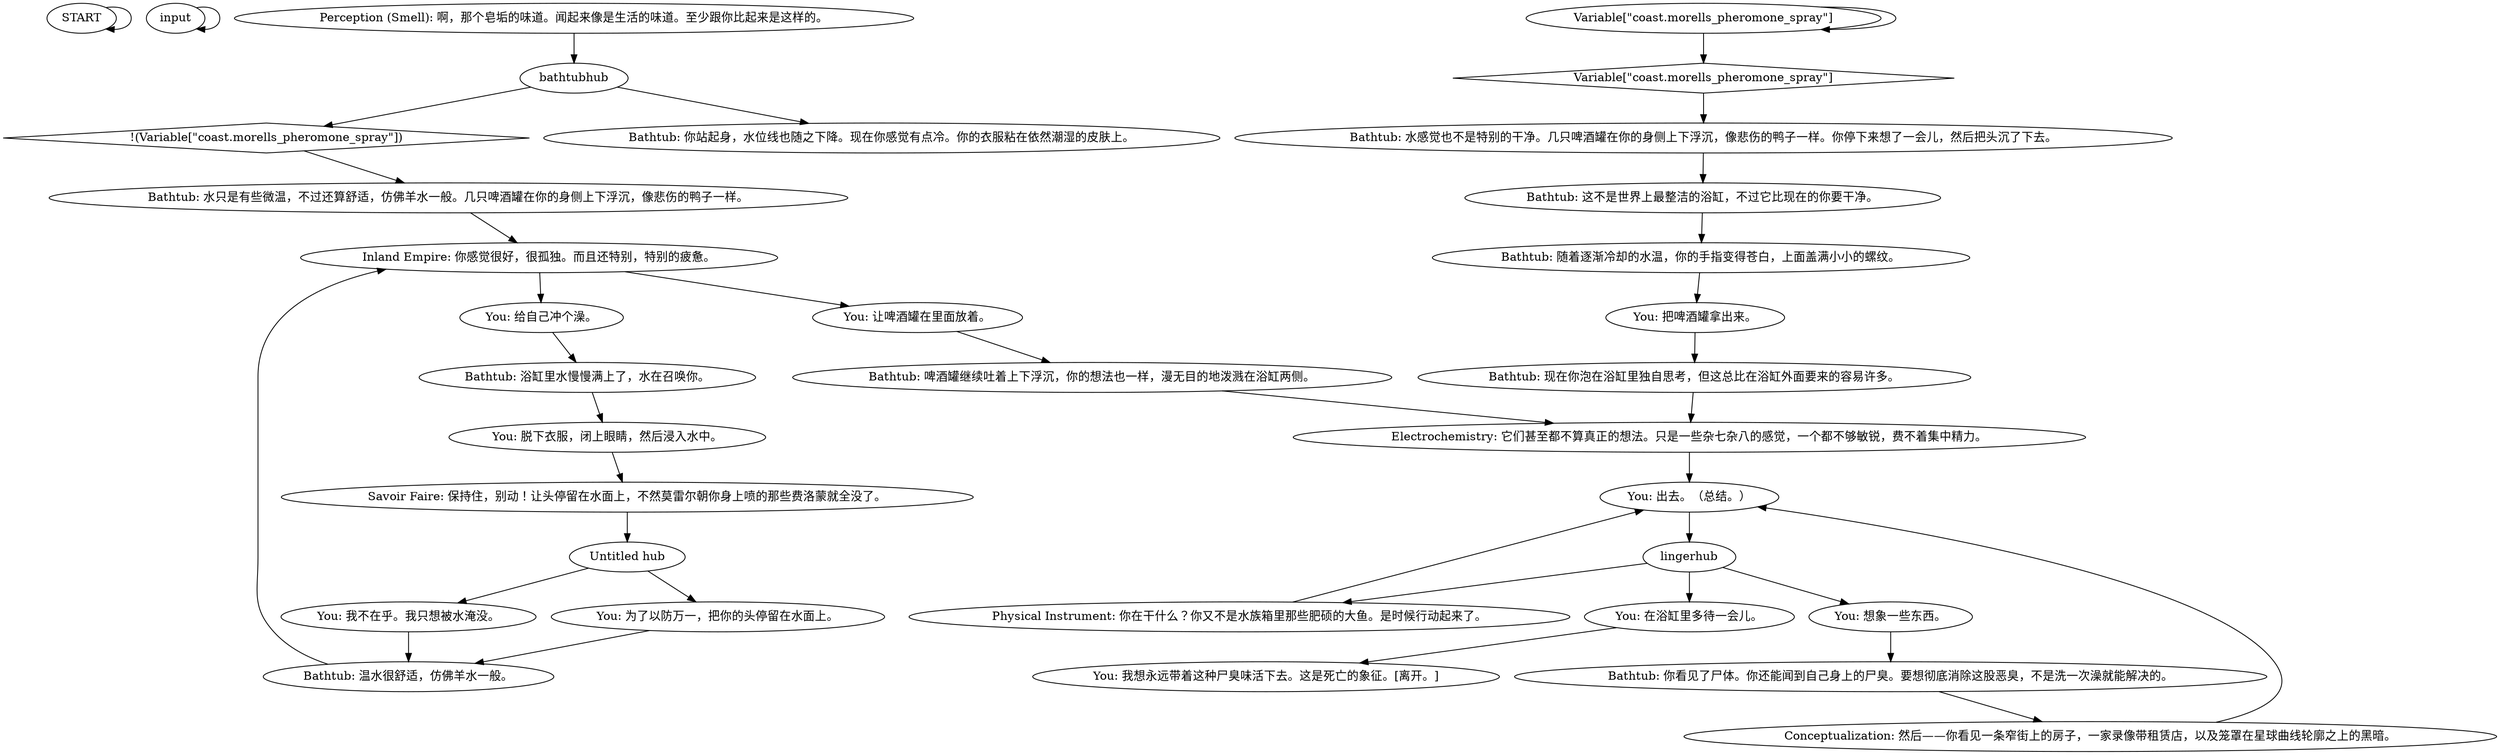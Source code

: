 # WHIRLING / BATHTUB
# You can take a bath and wash that corpse stench off.
# ==================================================
digraph G {
	  0 [label="START"];
	  1 [label="input"];
	  2 [label="Bathtub: 这不是世界上最整洁的浴缸，不过它比现在的你要干净。"];
	  3 [label="Savoir Faire: 保持住，别动！让头停留在水面上，不然莫雷尔朝你身上喷的那些费洛蒙就全没了。"];
	  4 [label="Variable[\"coast.morells_pheromone_spray\"]"];
	  5 [label="Variable[\"coast.morells_pheromone_spray\"]", shape=diamond];
	  6 [label="!(Variable[\"coast.morells_pheromone_spray\"])", shape=diamond];
	  7 [label="You: 给自己冲个澡。"];
	  8 [label="You: 让啤酒罐在里面放着。"];
	  9 [label="You: 把啤酒罐拿出来。"];
	  10 [label="Physical Instrument: 你在干什么？你又不是水族箱里那些肥硕的大鱼。是时候行动起来了。"];
	  11 [label="You: 出去。（总结。）"];
	  12 [label="lingerhub"];
	  13 [label="Bathtub: 你站起身，水位线也随之下降。现在你感觉有点冷。你的衣服粘在依然潮湿的皮肤上。"];
	  14 [label="You: 我想永远带着这种尸臭味活下去。这是死亡的象征。[离开。]"];
	  15 [label="Bathtub: 随着逐渐冷却的水温，你的手指变得苍白，上面盖满小小的螺纹。"];
	  16 [label="Perception (Smell): 啊，那个皂垢的味道。闻起来像是生活的味道。至少跟你比起来是这样的。"];
	  17 [label="bathtubhub"];
	  18 [label="You: 我不在乎。我只想被水淹没。"];
	  19 [label="Conceptualization: 然后——你看见一条窄街上的房子，一家录像带租赁店，以及笼罩在星球曲线轮廓之上的黑暗。"];
	  20 [label="Untitled hub"];
	  21 [label="Bathtub: 现在你泡在浴缸里独自思考，但这总比在浴缸外面要来的容易许多。"];
	  22 [label="You: 在浴缸里多待一会儿。"];
	  23 [label="Bathtub: 水感觉也不是特别的干净。几只啤酒罐在你的身侧上下浮沉，像悲伤的鸭子一样。你停下来想了一会儿，然后把头沉了下去。"];
	  24 [label="Bathtub: 温水很舒适，仿佛羊水一般。"];
	  25 [label="Bathtub: 啤酒罐继续吐着上下浮沉，你的想法也一样，漫无目的地泼溅在浴缸两侧。"];
	  26 [label="Inland Empire: 你感觉很好，很孤独。而且还特别，特别的疲惫。"];
	  27 [label="You: 想象一些东西。"];
	  28 [label="You: 脱下衣服，闭上眼睛，然后浸入水中。"];
	  29 [label="Bathtub: 水只是有些微温，不过还算舒适，仿佛羊水一般。几只啤酒罐在你的身侧上下浮沉，像悲伤的鸭子一样。"];
	  30 [label="Bathtub: 浴缸里水慢慢满上了，水在召唤你。"];
	  31 [label="Electrochemistry: 它们甚至都不算真正的想法。只是一些杂七杂八的感觉，一个都不够敏锐，费不着集中精力。"];
	  32 [label="Bathtub: 你看见了尸体。你还能闻到自己身上的尸臭。要想彻底消除这股恶臭，不是洗一次澡就能解决的。"];
	  33 [label="You: 为了以防万一，把你的头停留在水面上。"];
	  0 -> 0
	  1 -> 1
	  2 -> 15
	  3 -> 20
	  4 -> 4
	  4 -> 5
	  5 -> 23
	  6 -> 29
	  7 -> 30
	  8 -> 25
	  9 -> 21
	  10 -> 11
	  11 -> 12
	  12 -> 10
	  12 -> 27
	  12 -> 22
	  15 -> 9
	  16 -> 17
	  17 -> 13
	  17 -> 6
	  18 -> 24
	  19 -> 11
	  20 -> 33
	  20 -> 18
	  21 -> 31
	  22 -> 14
	  23 -> 2
	  24 -> 26
	  25 -> 31
	  26 -> 8
	  26 -> 7
	  27 -> 32
	  28 -> 3
	  29 -> 26
	  30 -> 28
	  31 -> 11
	  32 -> 19
	  33 -> 24
}

